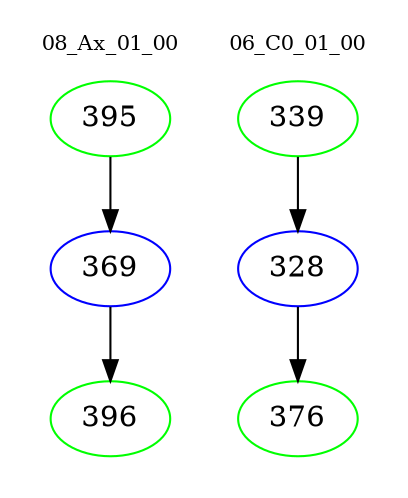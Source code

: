 digraph{
subgraph cluster_0 {
color = white
label = "08_Ax_01_00";
fontsize=10;
T0_395 [label="395", color="green"]
T0_395 -> T0_369 [color="black"]
T0_369 [label="369", color="blue"]
T0_369 -> T0_396 [color="black"]
T0_396 [label="396", color="green"]
}
subgraph cluster_1 {
color = white
label = "06_C0_01_00";
fontsize=10;
T1_339 [label="339", color="green"]
T1_339 -> T1_328 [color="black"]
T1_328 [label="328", color="blue"]
T1_328 -> T1_376 [color="black"]
T1_376 [label="376", color="green"]
}
}
